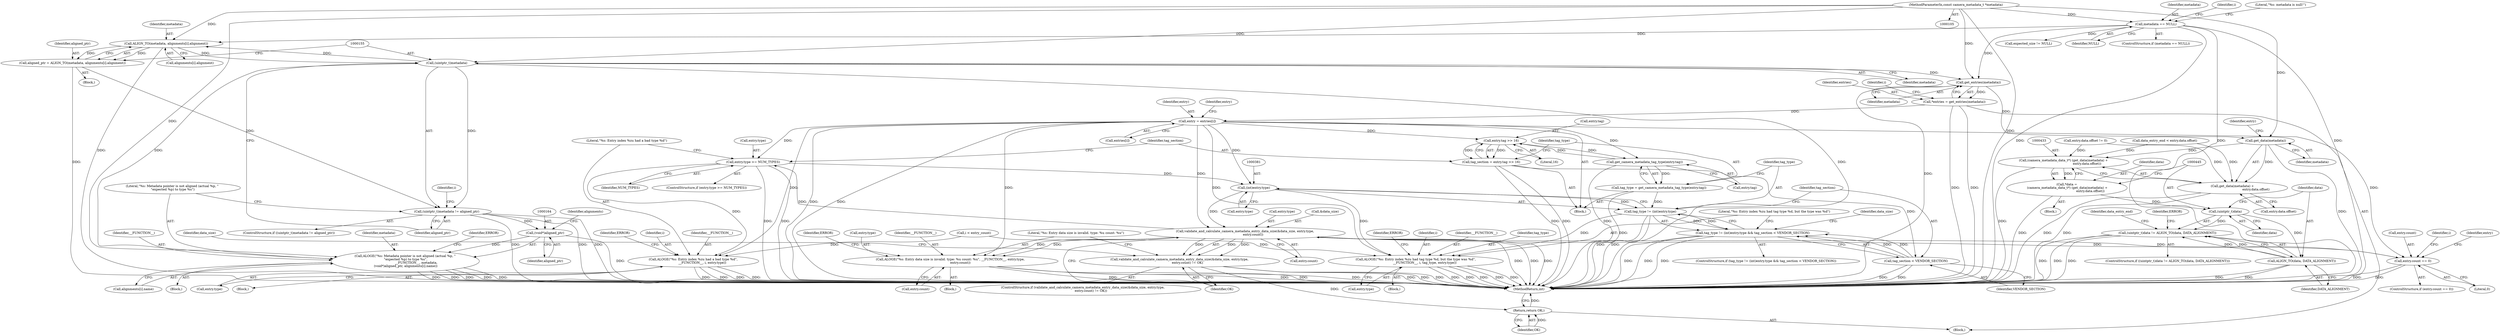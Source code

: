 digraph "0_Android_e9e44f797742f52996ebf307740dad58c28fd9b5_0@array" {
"1000145" [label="(Call,ALIGN_TO(metadata, alignments[i].alignment))"];
"1000154" [label="(Call,(uintptr_t)metadata)"];
"1000145" [label="(Call,ALIGN_TO(metadata, alignments[i].alignment))"];
"1000110" [label="(Call,metadata == NULL)"];
"1000106" [label="(MethodParameterIn,const camera_metadata_t *metadata)"];
"1000143" [label="(Call,aligned_ptr = ALIGN_TO(metadata, alignments[i].alignment))"];
"1000153" [label="(Call,(uintptr_t)metadata != aligned_ptr)"];
"1000163" [label="(Call,(void*)aligned_ptr)"];
"1000159" [label="(Call,ALOGE(\"%s: Metadata pointer is not aligned (actual %p, \"\n \"expected %p) to type %s\",\n                      __FUNCTION__, metadata,\n (void*)aligned_ptr, alignments[i].name))"];
"1000300" [label="(Call,get_entries(metadata))"];
"1000298" [label="(Call,*entries = get_entries(metadata))"];
"1000340" [label="(Call,entry = entries[i])"];
"1000346" [label="(Call,entry.type >= NUM_TYPES)"];
"1000352" [label="(Call,ALOGE(\"%s: Entry index %zu had a bad type %d\",\n                  __FUNCTION__, i, entry.type))"];
"1000380" [label="(Call,(int)entry.type)"];
"1000378" [label="(Call,tag_type != (int)entry.type)"];
"1000377" [label="(Call,tag_type != (int)entry.type && tag_section < VENDOR_SECTION)"];
"1000389" [label="(Call,ALOGE(\"%s: Entry index %zu had tag type %d, but the type was %d\",\n                  __FUNCTION__, i, tag_type, entry.type))"];
"1000402" [label="(Call,validate_and_calculate_camera_metadata_entry_data_size(&data_size, entry.type,\n                entry.count))"];
"1000401" [label="(Call,validate_and_calculate_camera_metadata_entry_data_size(&data_size, entry.type,\n                entry.count) != OK)"];
"1000499" [label="(Return,return OK;)"];
"1000413" [label="(Call,ALOGE(\"%s: Entry data size is invalid. type: %u count: %u\", __FUNCTION__, entry.type,\n                    entry.count))"];
"1000482" [label="(Call,entry.count == 0)"];
"1000364" [label="(Call,entry.tag >> 16)"];
"1000362" [label="(Call,tag_section = entry.tag >> 16)"];
"1000385" [label="(Call,tag_section < VENDOR_SECTION)"];
"1000372" [label="(Call,get_camera_metadata_tag_type(entry.tag))"];
"1000370" [label="(Call,tag_type = get_camera_metadata_tag_type(entry.tag))"];
"1000435" [label="(Call,get_data(metadata))"];
"1000432" [label="(Call,(camera_metadata_data_t*) (get_data(metadata) +\n                                               entry.data.offset))"];
"1000430" [label="(Call,*data =\n (camera_metadata_data_t*) (get_data(metadata) +\n                                               entry.data.offset))"];
"1000444" [label="(Call,(uintptr_t)data)"];
"1000443" [label="(Call,(uintptr_t)data != ALIGN_TO(data, DATA_ALIGNMENT))"];
"1000447" [label="(Call,ALIGN_TO(data, DATA_ALIGNMENT))"];
"1000434" [label="(Call,get_data(metadata) +\n                                               entry.data.offset)"];
"1000405" [label="(Call,entry.type)"];
"1000389" [label="(Call,ALOGE(\"%s: Entry index %zu had tag type %d, but the type was %d\",\n                  __FUNCTION__, i, tag_type, entry.type))"];
"1000401" [label="(Call,validate_and_calculate_camera_metadata_entry_data_size(&data_size, entry.type,\n                entry.count) != OK)"];
"1000386" [label="(Identifier,tag_section)"];
"1000378" [label="(Call,tag_type != (int)entry.type)"];
"1000364" [label="(Call,entry.tag >> 16)"];
"1000430" [label="(Call,*data =\n (camera_metadata_data_t*) (get_data(metadata) +\n                                               entry.data.offset))"];
"1000444" [label="(Call,(uintptr_t)data)"];
"1000145" [label="(Call,ALIGN_TO(metadata, alignments[i].alignment))"];
"1000312" [label="(Block,)"];
"1000400" [label="(ControlStructure,if (validate_and_calculate_camera_metadata_entry_data_size(&data_size, entry.type,\n                entry.count) != OK))"];
"1000175" [label="(Call,expected_size != NULL)"];
"1000428" [label="(Block,)"];
"1000419" [label="(Call,entry.count)"];
"1000305" [label="(Identifier,i)"];
"1000350" [label="(Identifier,NUM_TYPES)"];
"1000147" [label="(Call,alignments[i].alignment)"];
"1000380" [label="(Call,(int)entry.type)"];
"1000413" [label="(Call,ALOGE(\"%s: Entry data size is invalid. type: %u count: %u\", __FUNCTION__, entry.type,\n                    entry.count))"];
"1000143" [label="(Call,aligned_ptr = ALIGN_TO(metadata, alignments[i].alignment))"];
"1000489" [label="(Call,entry.data.offset != 0)"];
"1000402" [label="(Call,validate_and_calculate_camera_metadata_entry_data_size(&data_size, entry.type,\n                entry.count))"];
"1000159" [label="(Call,ALOGE(\"%s: Metadata pointer is not aligned (actual %p, \"\n \"expected %p) to type %s\",\n                      __FUNCTION__, metadata,\n (void*)aligned_ptr, alignments[i].name))"];
"1000311" [label="(Identifier,i)"];
"1000377" [label="(Call,tag_type != (int)entry.type && tag_section < VENDOR_SECTION)"];
"1000376" [label="(ControlStructure,if (tag_type != (int)entry.type && tag_section < VENDOR_SECTION))"];
"1000299" [label="(Identifier,entries)"];
"1000373" [label="(Call,entry.tag)"];
"1000301" [label="(Identifier,metadata)"];
"1000340" [label="(Call,entry = entries[i])"];
"1000404" [label="(Identifier,data_size)"];
"1000385" [label="(Call,tag_section < VENDOR_SECTION)"];
"1000432" [label="(Call,(camera_metadata_data_t*) (get_data(metadata) +\n                                               entry.data.offset))"];
"1000448" [label="(Identifier,data)"];
"1000172" [label="(Identifier,ERROR)"];
"1000156" [label="(Identifier,metadata)"];
"1000492" [label="(Identifier,entry)"];
"1000370" [label="(Call,tag_type = get_camera_metadata_tag_type(entry.tag))"];
"1000348" [label="(Identifier,entry)"];
"1000431" [label="(Identifier,data)"];
"1000486" [label="(Literal,0)"];
"1000158" [label="(Block,)"];
"1000447" [label="(Call,ALIGN_TO(data, DATA_ALIGNMENT))"];
"1000300" [label="(Call,get_entries(metadata))"];
"1000347" [label="(Call,entry.type)"];
"1000382" [label="(Call,entry.type)"];
"1000141" [label="(Block,)"];
"1000412" [label="(Block,)"];
"1000168" [label="(Identifier,alignments)"];
"1000390" [label="(Literal,\"%s: Entry index %zu had tag type %d, but the type was %d\")"];
"1000354" [label="(Identifier,__FUNCTION__)"];
"1000449" [label="(Identifier,DATA_ALIGNMENT)"];
"1000415" [label="(Identifier,__FUNCTION__)"];
"1000452" [label="(Identifier,ERROR)"];
"1000307" [label="(Call,i < entry_count)"];
"1000446" [label="(Identifier,data)"];
"1000140" [label="(Identifier,i)"];
"1000436" [label="(Identifier,metadata)"];
"1000481" [label="(ControlStructure,if (entry.count == 0))"];
"1000398" [label="(Identifier,ERROR)"];
"1000435" [label="(Call,get_data(metadata))"];
"1000360" [label="(Identifier,ERROR)"];
"1000499" [label="(Return,return OK;)"];
"1000443" [label="(Call,(uintptr_t)data != ALIGN_TO(data, DATA_ALIGNMENT))"];
"1000442" [label="(ControlStructure,if ((uintptr_t)data != ALIGN_TO(data, DATA_ALIGNMENT)))"];
"1000111" [label="(Identifier,metadata)"];
"1000392" [label="(Identifier,i)"];
"1000391" [label="(Identifier,__FUNCTION__)"];
"1000439" [label="(Identifier,entry)"];
"1000408" [label="(Call,entry.count)"];
"1000403" [label="(Call,&data_size)"];
"1000363" [label="(Identifier,tag_section)"];
"1000414" [label="(Literal,\"%s: Entry data size is invalid. type: %u count: %u\")"];
"1000160" [label="(Literal,\"%s: Metadata pointer is not aligned (actual %p, \"\n \"expected %p) to type %s\")"];
"1000112" [label="(Identifier,NULL)"];
"1000106" [label="(MethodParameterIn,const camera_metadata_t *metadata)"];
"1000161" [label="(Identifier,__FUNCTION__)"];
"1000387" [label="(Identifier,VENDOR_SECTION)"];
"1000341" [label="(Identifier,entry)"];
"1000501" [label="(MethodReturn,int)"];
"1000154" [label="(Call,(uintptr_t)metadata)"];
"1000166" [label="(Call,alignments[i].name)"];
"1000109" [label="(ControlStructure,if (metadata == NULL))"];
"1000298" [label="(Call,*entries = get_entries(metadata))"];
"1000110" [label="(Call,metadata == NULL)"];
"1000362" [label="(Call,tag_section = entry.tag >> 16)"];
"1000365" [label="(Call,entry.tag)"];
"1000153" [label="(Call,(uintptr_t)metadata != aligned_ptr)"];
"1000379" [label="(Identifier,tag_type)"];
"1000355" [label="(Identifier,i)"];
"1000465" [label="(Call,data_entry_end < entry.data.offset)"];
"1000353" [label="(Literal,\"%s: Entry index %zu had a bad type %d\")"];
"1000371" [label="(Identifier,tag_type)"];
"1000146" [label="(Identifier,metadata)"];
"1000163" [label="(Call,(void*)aligned_ptr)"];
"1000152" [label="(ControlStructure,if ((uintptr_t)metadata != aligned_ptr))"];
"1000393" [label="(Identifier,tag_type)"];
"1000345" [label="(ControlStructure,if (entry.type >= NUM_TYPES))"];
"1000423" [label="(Identifier,ERROR)"];
"1000372" [label="(Call,get_camera_metadata_tag_type(entry.tag))"];
"1000356" [label="(Call,entry.type)"];
"1000426" [label="(Identifier,data_size)"];
"1000437" [label="(Call,entry.data.offset)"];
"1000411" [label="(Identifier,OK)"];
"1000128" [label="(Identifier,i)"];
"1000482" [label="(Call,entry.count == 0)"];
"1000483" [label="(Call,entry.count)"];
"1000342" [label="(Call,entries[i])"];
"1000346" [label="(Call,entry.type >= NUM_TYPES)"];
"1000368" [label="(Literal,16)"];
"1000388" [label="(Block,)"];
"1000394" [label="(Call,entry.type)"];
"1000434" [label="(Call,get_data(metadata) +\n                                               entry.data.offset)"];
"1000351" [label="(Block,)"];
"1000162" [label="(Identifier,metadata)"];
"1000416" [label="(Call,entry.type)"];
"1000500" [label="(Identifier,OK)"];
"1000108" [label="(Block,)"];
"1000165" [label="(Identifier,aligned_ptr)"];
"1000115" [label="(Literal,\"%s: metadata is null!\")"];
"1000144" [label="(Identifier,aligned_ptr)"];
"1000455" [label="(Identifier,data_entry_end)"];
"1000157" [label="(Identifier,aligned_ptr)"];
"1000352" [label="(Call,ALOGE(\"%s: Entry index %zu had a bad type %d\",\n                  __FUNCTION__, i, entry.type))"];
"1000145" -> "1000143"  [label="AST: "];
"1000145" -> "1000147"  [label="CFG: "];
"1000146" -> "1000145"  [label="AST: "];
"1000147" -> "1000145"  [label="AST: "];
"1000143" -> "1000145"  [label="CFG: "];
"1000145" -> "1000501"  [label="DDG: "];
"1000145" -> "1000143"  [label="DDG: "];
"1000145" -> "1000143"  [label="DDG: "];
"1000154" -> "1000145"  [label="DDG: "];
"1000110" -> "1000145"  [label="DDG: "];
"1000106" -> "1000145"  [label="DDG: "];
"1000145" -> "1000154"  [label="DDG: "];
"1000154" -> "1000153"  [label="AST: "];
"1000154" -> "1000156"  [label="CFG: "];
"1000155" -> "1000154"  [label="AST: "];
"1000156" -> "1000154"  [label="AST: "];
"1000157" -> "1000154"  [label="CFG: "];
"1000154" -> "1000501"  [label="DDG: "];
"1000154" -> "1000153"  [label="DDG: "];
"1000106" -> "1000154"  [label="DDG: "];
"1000154" -> "1000159"  [label="DDG: "];
"1000154" -> "1000300"  [label="DDG: "];
"1000110" -> "1000109"  [label="AST: "];
"1000110" -> "1000112"  [label="CFG: "];
"1000111" -> "1000110"  [label="AST: "];
"1000112" -> "1000110"  [label="AST: "];
"1000115" -> "1000110"  [label="CFG: "];
"1000128" -> "1000110"  [label="CFG: "];
"1000110" -> "1000501"  [label="DDG: "];
"1000110" -> "1000501"  [label="DDG: "];
"1000110" -> "1000501"  [label="DDG: "];
"1000106" -> "1000110"  [label="DDG: "];
"1000110" -> "1000175"  [label="DDG: "];
"1000110" -> "1000300"  [label="DDG: "];
"1000106" -> "1000105"  [label="AST: "];
"1000106" -> "1000501"  [label="DDG: "];
"1000106" -> "1000159"  [label="DDG: "];
"1000106" -> "1000300"  [label="DDG: "];
"1000106" -> "1000435"  [label="DDG: "];
"1000143" -> "1000141"  [label="AST: "];
"1000144" -> "1000143"  [label="AST: "];
"1000155" -> "1000143"  [label="CFG: "];
"1000143" -> "1000501"  [label="DDG: "];
"1000143" -> "1000153"  [label="DDG: "];
"1000153" -> "1000152"  [label="AST: "];
"1000153" -> "1000157"  [label="CFG: "];
"1000157" -> "1000153"  [label="AST: "];
"1000160" -> "1000153"  [label="CFG: "];
"1000140" -> "1000153"  [label="CFG: "];
"1000153" -> "1000501"  [label="DDG: "];
"1000153" -> "1000501"  [label="DDG: "];
"1000153" -> "1000501"  [label="DDG: "];
"1000153" -> "1000163"  [label="DDG: "];
"1000163" -> "1000159"  [label="AST: "];
"1000163" -> "1000165"  [label="CFG: "];
"1000164" -> "1000163"  [label="AST: "];
"1000165" -> "1000163"  [label="AST: "];
"1000168" -> "1000163"  [label="CFG: "];
"1000163" -> "1000501"  [label="DDG: "];
"1000163" -> "1000159"  [label="DDG: "];
"1000159" -> "1000158"  [label="AST: "];
"1000159" -> "1000166"  [label="CFG: "];
"1000160" -> "1000159"  [label="AST: "];
"1000161" -> "1000159"  [label="AST: "];
"1000162" -> "1000159"  [label="AST: "];
"1000166" -> "1000159"  [label="AST: "];
"1000172" -> "1000159"  [label="CFG: "];
"1000159" -> "1000501"  [label="DDG: "];
"1000159" -> "1000501"  [label="DDG: "];
"1000159" -> "1000501"  [label="DDG: "];
"1000159" -> "1000501"  [label="DDG: "];
"1000159" -> "1000501"  [label="DDG: "];
"1000300" -> "1000298"  [label="AST: "];
"1000300" -> "1000301"  [label="CFG: "];
"1000301" -> "1000300"  [label="AST: "];
"1000298" -> "1000300"  [label="CFG: "];
"1000300" -> "1000501"  [label="DDG: "];
"1000300" -> "1000298"  [label="DDG: "];
"1000300" -> "1000435"  [label="DDG: "];
"1000298" -> "1000108"  [label="AST: "];
"1000299" -> "1000298"  [label="AST: "];
"1000305" -> "1000298"  [label="CFG: "];
"1000298" -> "1000501"  [label="DDG: "];
"1000298" -> "1000501"  [label="DDG: "];
"1000298" -> "1000340"  [label="DDG: "];
"1000340" -> "1000312"  [label="AST: "];
"1000340" -> "1000342"  [label="CFG: "];
"1000341" -> "1000340"  [label="AST: "];
"1000342" -> "1000340"  [label="AST: "];
"1000348" -> "1000340"  [label="CFG: "];
"1000340" -> "1000501"  [label="DDG: "];
"1000340" -> "1000501"  [label="DDG: "];
"1000340" -> "1000346"  [label="DDG: "];
"1000340" -> "1000352"  [label="DDG: "];
"1000340" -> "1000364"  [label="DDG: "];
"1000340" -> "1000372"  [label="DDG: "];
"1000340" -> "1000380"  [label="DDG: "];
"1000340" -> "1000389"  [label="DDG: "];
"1000340" -> "1000402"  [label="DDG: "];
"1000340" -> "1000413"  [label="DDG: "];
"1000340" -> "1000482"  [label="DDG: "];
"1000346" -> "1000345"  [label="AST: "];
"1000346" -> "1000350"  [label="CFG: "];
"1000347" -> "1000346"  [label="AST: "];
"1000350" -> "1000346"  [label="AST: "];
"1000353" -> "1000346"  [label="CFG: "];
"1000363" -> "1000346"  [label="CFG: "];
"1000346" -> "1000501"  [label="DDG: "];
"1000346" -> "1000501"  [label="DDG: "];
"1000402" -> "1000346"  [label="DDG: "];
"1000346" -> "1000352"  [label="DDG: "];
"1000346" -> "1000380"  [label="DDG: "];
"1000352" -> "1000351"  [label="AST: "];
"1000352" -> "1000356"  [label="CFG: "];
"1000353" -> "1000352"  [label="AST: "];
"1000354" -> "1000352"  [label="AST: "];
"1000355" -> "1000352"  [label="AST: "];
"1000356" -> "1000352"  [label="AST: "];
"1000360" -> "1000352"  [label="CFG: "];
"1000352" -> "1000501"  [label="DDG: "];
"1000352" -> "1000501"  [label="DDG: "];
"1000352" -> "1000501"  [label="DDG: "];
"1000352" -> "1000501"  [label="DDG: "];
"1000307" -> "1000352"  [label="DDG: "];
"1000380" -> "1000378"  [label="AST: "];
"1000380" -> "1000382"  [label="CFG: "];
"1000381" -> "1000380"  [label="AST: "];
"1000382" -> "1000380"  [label="AST: "];
"1000378" -> "1000380"  [label="CFG: "];
"1000380" -> "1000378"  [label="DDG: "];
"1000380" -> "1000389"  [label="DDG: "];
"1000380" -> "1000402"  [label="DDG: "];
"1000378" -> "1000377"  [label="AST: "];
"1000379" -> "1000378"  [label="AST: "];
"1000386" -> "1000378"  [label="CFG: "];
"1000377" -> "1000378"  [label="CFG: "];
"1000378" -> "1000501"  [label="DDG: "];
"1000378" -> "1000501"  [label="DDG: "];
"1000378" -> "1000377"  [label="DDG: "];
"1000378" -> "1000377"  [label="DDG: "];
"1000370" -> "1000378"  [label="DDG: "];
"1000378" -> "1000389"  [label="DDG: "];
"1000377" -> "1000376"  [label="AST: "];
"1000377" -> "1000385"  [label="CFG: "];
"1000385" -> "1000377"  [label="AST: "];
"1000390" -> "1000377"  [label="CFG: "];
"1000404" -> "1000377"  [label="CFG: "];
"1000377" -> "1000501"  [label="DDG: "];
"1000377" -> "1000501"  [label="DDG: "];
"1000377" -> "1000501"  [label="DDG: "];
"1000385" -> "1000377"  [label="DDG: "];
"1000385" -> "1000377"  [label="DDG: "];
"1000389" -> "1000388"  [label="AST: "];
"1000389" -> "1000394"  [label="CFG: "];
"1000390" -> "1000389"  [label="AST: "];
"1000391" -> "1000389"  [label="AST: "];
"1000392" -> "1000389"  [label="AST: "];
"1000393" -> "1000389"  [label="AST: "];
"1000394" -> "1000389"  [label="AST: "];
"1000398" -> "1000389"  [label="CFG: "];
"1000389" -> "1000501"  [label="DDG: "];
"1000389" -> "1000501"  [label="DDG: "];
"1000389" -> "1000501"  [label="DDG: "];
"1000389" -> "1000501"  [label="DDG: "];
"1000389" -> "1000501"  [label="DDG: "];
"1000307" -> "1000389"  [label="DDG: "];
"1000402" -> "1000401"  [label="AST: "];
"1000402" -> "1000408"  [label="CFG: "];
"1000403" -> "1000402"  [label="AST: "];
"1000405" -> "1000402"  [label="AST: "];
"1000408" -> "1000402"  [label="AST: "];
"1000411" -> "1000402"  [label="CFG: "];
"1000402" -> "1000501"  [label="DDG: "];
"1000402" -> "1000501"  [label="DDG: "];
"1000402" -> "1000501"  [label="DDG: "];
"1000402" -> "1000401"  [label="DDG: "];
"1000402" -> "1000401"  [label="DDG: "];
"1000402" -> "1000401"  [label="DDG: "];
"1000482" -> "1000402"  [label="DDG: "];
"1000402" -> "1000413"  [label="DDG: "];
"1000402" -> "1000413"  [label="DDG: "];
"1000402" -> "1000482"  [label="DDG: "];
"1000401" -> "1000400"  [label="AST: "];
"1000401" -> "1000411"  [label="CFG: "];
"1000411" -> "1000401"  [label="AST: "];
"1000414" -> "1000401"  [label="CFG: "];
"1000426" -> "1000401"  [label="CFG: "];
"1000401" -> "1000501"  [label="DDG: "];
"1000401" -> "1000501"  [label="DDG: "];
"1000401" -> "1000501"  [label="DDG: "];
"1000401" -> "1000499"  [label="DDG: "];
"1000499" -> "1000108"  [label="AST: "];
"1000499" -> "1000500"  [label="CFG: "];
"1000500" -> "1000499"  [label="AST: "];
"1000501" -> "1000499"  [label="CFG: "];
"1000499" -> "1000501"  [label="DDG: "];
"1000500" -> "1000499"  [label="DDG: "];
"1000413" -> "1000412"  [label="AST: "];
"1000413" -> "1000419"  [label="CFG: "];
"1000414" -> "1000413"  [label="AST: "];
"1000415" -> "1000413"  [label="AST: "];
"1000416" -> "1000413"  [label="AST: "];
"1000419" -> "1000413"  [label="AST: "];
"1000423" -> "1000413"  [label="CFG: "];
"1000413" -> "1000501"  [label="DDG: "];
"1000413" -> "1000501"  [label="DDG: "];
"1000413" -> "1000501"  [label="DDG: "];
"1000413" -> "1000501"  [label="DDG: "];
"1000482" -> "1000481"  [label="AST: "];
"1000482" -> "1000486"  [label="CFG: "];
"1000483" -> "1000482"  [label="AST: "];
"1000486" -> "1000482"  [label="AST: "];
"1000492" -> "1000482"  [label="CFG: "];
"1000311" -> "1000482"  [label="CFG: "];
"1000482" -> "1000501"  [label="DDG: "];
"1000482" -> "1000501"  [label="DDG: "];
"1000364" -> "1000362"  [label="AST: "];
"1000364" -> "1000368"  [label="CFG: "];
"1000365" -> "1000364"  [label="AST: "];
"1000368" -> "1000364"  [label="AST: "];
"1000362" -> "1000364"  [label="CFG: "];
"1000364" -> "1000362"  [label="DDG: "];
"1000364" -> "1000362"  [label="DDG: "];
"1000372" -> "1000364"  [label="DDG: "];
"1000364" -> "1000372"  [label="DDG: "];
"1000362" -> "1000312"  [label="AST: "];
"1000363" -> "1000362"  [label="AST: "];
"1000371" -> "1000362"  [label="CFG: "];
"1000362" -> "1000501"  [label="DDG: "];
"1000362" -> "1000501"  [label="DDG: "];
"1000362" -> "1000385"  [label="DDG: "];
"1000385" -> "1000387"  [label="CFG: "];
"1000386" -> "1000385"  [label="AST: "];
"1000387" -> "1000385"  [label="AST: "];
"1000385" -> "1000501"  [label="DDG: "];
"1000385" -> "1000501"  [label="DDG: "];
"1000372" -> "1000370"  [label="AST: "];
"1000372" -> "1000373"  [label="CFG: "];
"1000373" -> "1000372"  [label="AST: "];
"1000370" -> "1000372"  [label="CFG: "];
"1000372" -> "1000501"  [label="DDG: "];
"1000372" -> "1000370"  [label="DDG: "];
"1000370" -> "1000312"  [label="AST: "];
"1000371" -> "1000370"  [label="AST: "];
"1000379" -> "1000370"  [label="CFG: "];
"1000370" -> "1000501"  [label="DDG: "];
"1000435" -> "1000434"  [label="AST: "];
"1000435" -> "1000436"  [label="CFG: "];
"1000436" -> "1000435"  [label="AST: "];
"1000439" -> "1000435"  [label="CFG: "];
"1000435" -> "1000501"  [label="DDG: "];
"1000435" -> "1000432"  [label="DDG: "];
"1000435" -> "1000434"  [label="DDG: "];
"1000432" -> "1000430"  [label="AST: "];
"1000432" -> "1000434"  [label="CFG: "];
"1000433" -> "1000432"  [label="AST: "];
"1000434" -> "1000432"  [label="AST: "];
"1000430" -> "1000432"  [label="CFG: "];
"1000432" -> "1000501"  [label="DDG: "];
"1000432" -> "1000430"  [label="DDG: "];
"1000465" -> "1000432"  [label="DDG: "];
"1000489" -> "1000432"  [label="DDG: "];
"1000430" -> "1000428"  [label="AST: "];
"1000431" -> "1000430"  [label="AST: "];
"1000445" -> "1000430"  [label="CFG: "];
"1000430" -> "1000501"  [label="DDG: "];
"1000430" -> "1000444"  [label="DDG: "];
"1000444" -> "1000443"  [label="AST: "];
"1000444" -> "1000446"  [label="CFG: "];
"1000445" -> "1000444"  [label="AST: "];
"1000446" -> "1000444"  [label="AST: "];
"1000448" -> "1000444"  [label="CFG: "];
"1000444" -> "1000443"  [label="DDG: "];
"1000444" -> "1000447"  [label="DDG: "];
"1000443" -> "1000442"  [label="AST: "];
"1000443" -> "1000447"  [label="CFG: "];
"1000447" -> "1000443"  [label="AST: "];
"1000452" -> "1000443"  [label="CFG: "];
"1000455" -> "1000443"  [label="CFG: "];
"1000443" -> "1000501"  [label="DDG: "];
"1000443" -> "1000501"  [label="DDG: "];
"1000443" -> "1000501"  [label="DDG: "];
"1000447" -> "1000443"  [label="DDG: "];
"1000447" -> "1000443"  [label="DDG: "];
"1000447" -> "1000449"  [label="CFG: "];
"1000448" -> "1000447"  [label="AST: "];
"1000449" -> "1000447"  [label="AST: "];
"1000447" -> "1000501"  [label="DDG: "];
"1000447" -> "1000501"  [label="DDG: "];
"1000434" -> "1000437"  [label="CFG: "];
"1000437" -> "1000434"  [label="AST: "];
"1000434" -> "1000501"  [label="DDG: "];
"1000434" -> "1000501"  [label="DDG: "];
"1000465" -> "1000434"  [label="DDG: "];
"1000489" -> "1000434"  [label="DDG: "];
}

